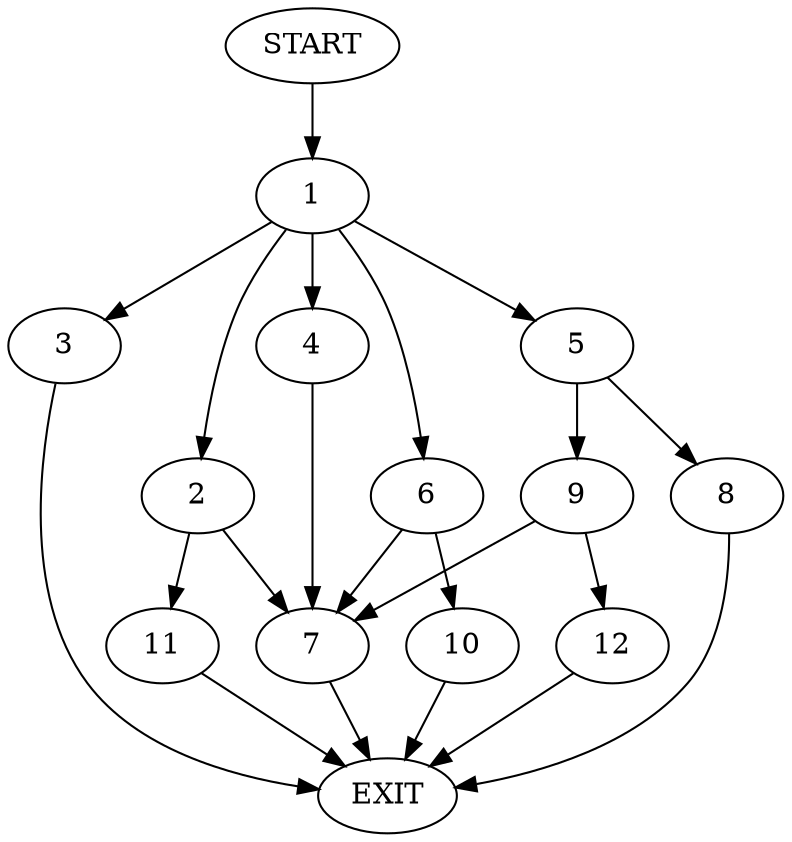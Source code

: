 digraph {
0 [label="START"]
13 [label="EXIT"]
0 -> 1
1 -> 2
1 -> 3
1 -> 4
1 -> 5
1 -> 6
3 -> 13
4 -> 7
5 -> 8
5 -> 9
6 -> 7
6 -> 10
2 -> 7
2 -> 11
10 -> 13
7 -> 13
11 -> 13
9 -> 7
9 -> 12
8 -> 13
12 -> 13
}
